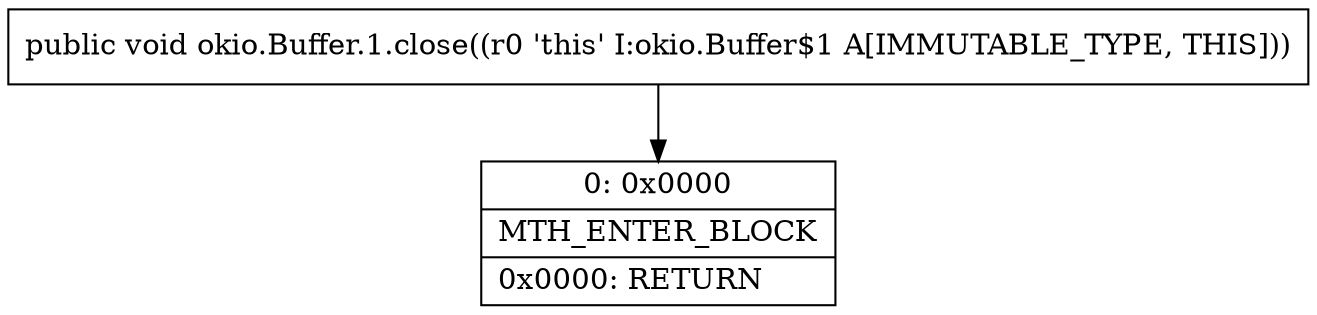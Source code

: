 digraph "CFG forokio.Buffer.1.close()V" {
Node_0 [shape=record,label="{0\:\ 0x0000|MTH_ENTER_BLOCK\l|0x0000: RETURN   \l}"];
MethodNode[shape=record,label="{public void okio.Buffer.1.close((r0 'this' I:okio.Buffer$1 A[IMMUTABLE_TYPE, THIS])) }"];
MethodNode -> Node_0;
}

